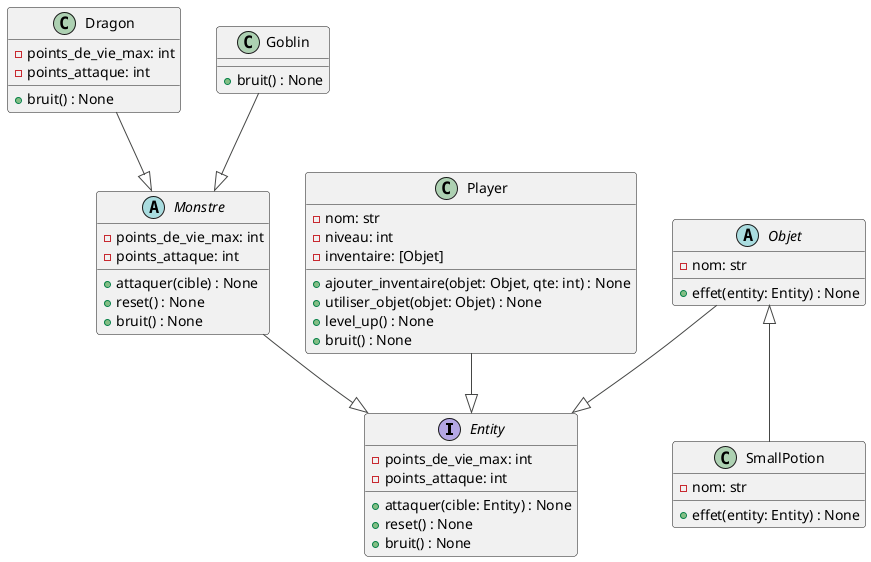 @startuml
!theme vibrant

Interface Entity {
    - points_de_vie_max: int
    - points_attaque: int
    + attaquer(cible: Entity) : None
    + reset() : None
    + bruit() : None
}

abstract class Monstre {
    - points_de_vie_max: int
    - points_attaque: int
    + attaquer(cible) : None
    + reset() : None
    + bruit() : None
}

class Dragon {
    - points_de_vie_max: int
    - points_attaque: int
    + bruit() : None
}

class Goblin {
    + bruit() : None
}

class Player {
    - nom: str
    - niveau: int
    - inventaire: [Objet]
    + ajouter_inventaire(objet: Objet, qte: int) : None
    + utiliser_objet(objet: Objet) : None
    + level_up() : None
    + bruit() : None
}

abstract class Objet {
    - nom: str
    + effet(entity: Entity) : None
}

class SmallPotion {
    - nom: str
    + effet(entity: Entity) : None
}

Dragon --|> Monstre
Goblin --|> Monstre
Monstre --|> Entity
Objet --|> Entity
Player --|> Entity
Objet <|-- SmallPotion

@enduml